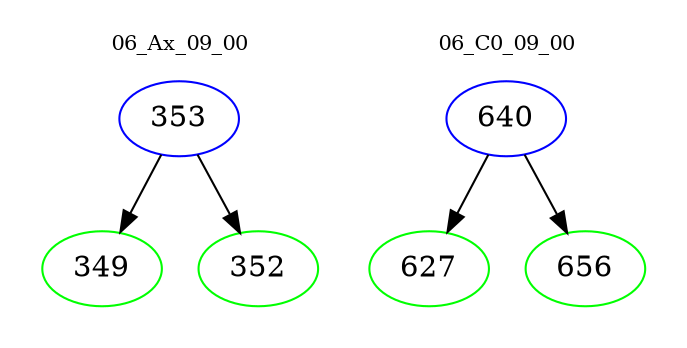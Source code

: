 digraph{
subgraph cluster_0 {
color = white
label = "06_Ax_09_00";
fontsize=10;
T0_353 [label="353", color="blue"]
T0_353 -> T0_349 [color="black"]
T0_349 [label="349", color="green"]
T0_353 -> T0_352 [color="black"]
T0_352 [label="352", color="green"]
}
subgraph cluster_1 {
color = white
label = "06_C0_09_00";
fontsize=10;
T1_640 [label="640", color="blue"]
T1_640 -> T1_627 [color="black"]
T1_627 [label="627", color="green"]
T1_640 -> T1_656 [color="black"]
T1_656 [label="656", color="green"]
}
}

